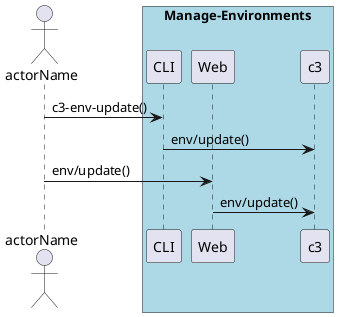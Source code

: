 @startuml
Actor "actorName" as A

box "Manage-Environments" #lightblue
participant CLI as CLI
participant Web as Web
participant "c3" as S
A -> CLI : c3-env-update()
CLI -> S : env/update()
A -> Web : env/update()
Web -> S : env/update()
end box

@enduml

